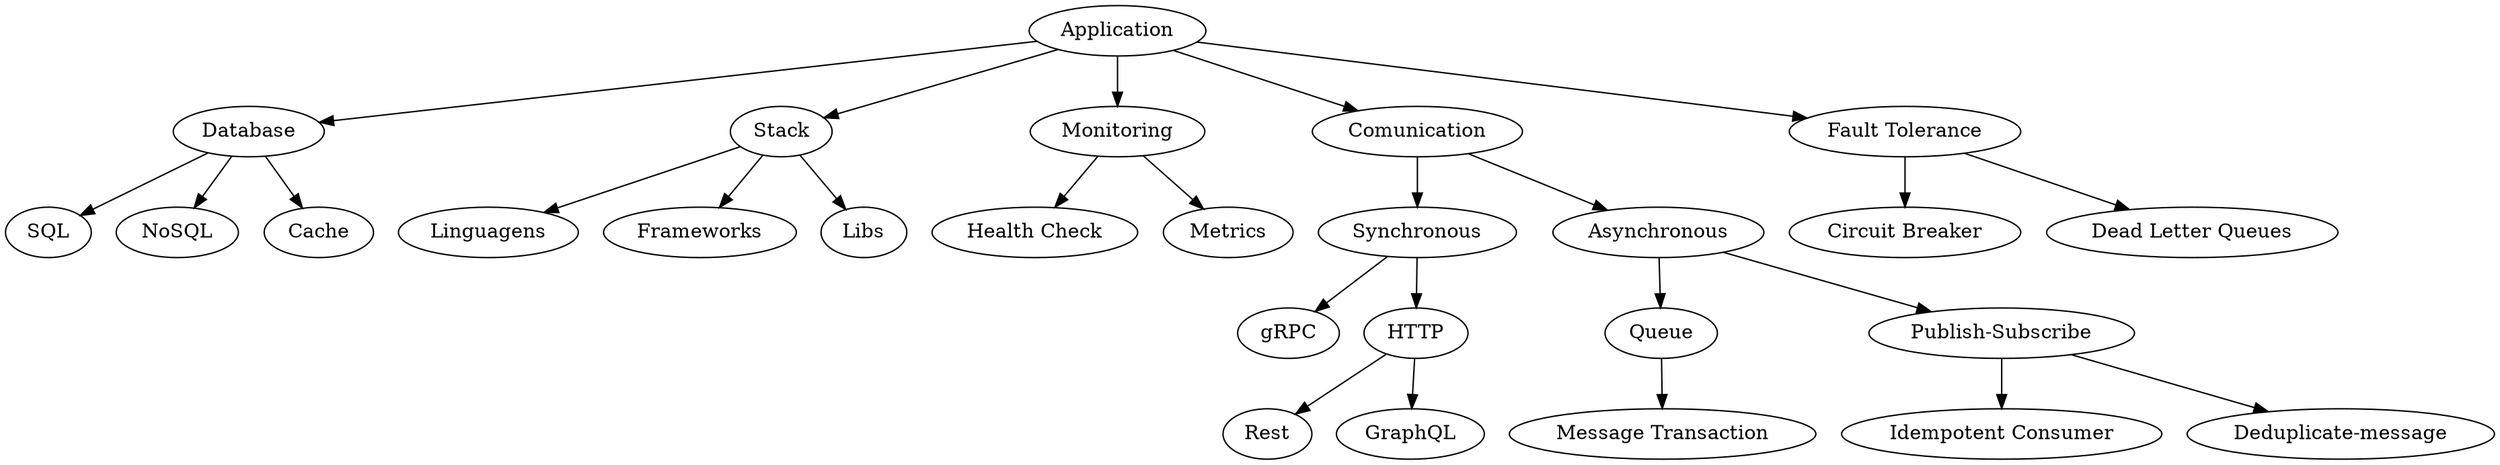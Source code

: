 // Microservices Application Roadmap
digraph {
	application [label=Application]
	application -> db
	application -> stack
	application -> monitoring
	application -> comunication
	db [label=Database]
	sql [label=SQL]
	nosql [label=NoSQL]
	cache [label=Cache]
	db -> sql
	db -> nosql
	db -> cache
	stack [label=Stack]
	linguagens [label=Linguagens]
	framework [label=Frameworks]
	lib [label=Libs]
	stack -> linguagens
	stack -> framework
	stack -> lib
	monitoring [label=Monitoring]
	"health-check" [label="Health Check"]
	"app-metrics" [label=Metrics]
	monitoring -> "health-check"
	monitoring -> "app-metrics"
	comunication [label=Comunication]
	synchronous [label=Synchronous]
	asynchronous [label=Asynchronous]
	comunication -> synchronous
	comunication -> asynchronous
	grpc [label=gRPC]
	http [label=HTTP]
	synchronous -> http
	synchronous -> grpc
	rest [label=Rest]
	graphql [label=GraphQL]
	http -> rest
	http -> graphql
	queue [label=Queue]
	"pub-sub" [label="Publish-Subscribe"]
	asynchronous -> queue
	asynchronous -> "pub-sub"
	"queue-transaction" [label="Message Transaction"]
	queue -> "queue-transaction"
	idempotent [label="Idempotent Consumer"]
	deduplicate [label="Deduplicate-message"]
	"pub-sub" -> idempotent
	"pub-sub" -> deduplicate
	application -> "fault-tolerance"
	"fault-tolerance" [label="Fault Tolerance"]
	"app-circuit-breaker" [label="Circuit Breaker"]
	dlq [label="Dead Letter Queues"]
	"fault-tolerance" -> "app-circuit-breaker"
	"fault-tolerance" -> dlq
}
